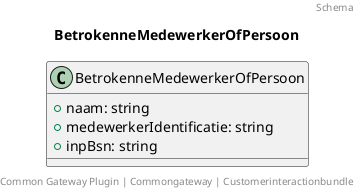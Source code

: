 @startuml
title: BetrokenneMedewerkerOfPersoon
footer: Common Gateway Plugin | Commongateway | Customerinteractionbundle 
header: Schema

class BetrokenneMedewerkerOfPersoon {
  + naam: string
  + medewerkerIdentificatie: string
  + inpBsn: string
}
@enduml
